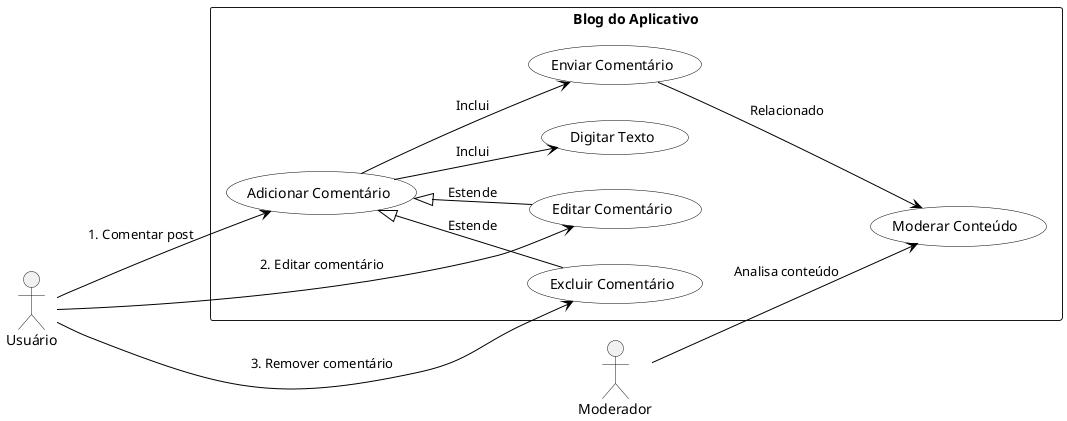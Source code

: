 @startuml usuario-comentario

left to right direction
skinparam monochrome true
skinparam usecase {
  BackgroundColor #FFFFFF
  BorderColor #000000
  ArrowColor #000000
}

actor Usuário as user
actor "Moderador" as mod

rectangle "Blog do Aplicativo" {
  usecase "Adicionar Comentário" as UC1
  usecase "Digitar Texto" as UC2
  usecase "Enviar Comentário" as UC3
  usecase "Editar Comentário" as UC4
  usecase "Excluir Comentário" as UC5
  usecase "Moderar Conteúdo" as UC6
  
  UC1 --> UC2 : "Inclui"
  UC1 --> UC3 : "Inclui"
  UC1 <|-- UC4 : "Estende"
  UC1 <|-- UC5 : "Estende"
  UC3 --> UC6 : "Relacionado"
}

user --> UC1 : "1. Comentar post"
user --> UC4 : "2. Editar comentário"
user --> UC5 : "3. Remover comentário"
mod --> UC6 : "Analisa conteúdo"

@enduml